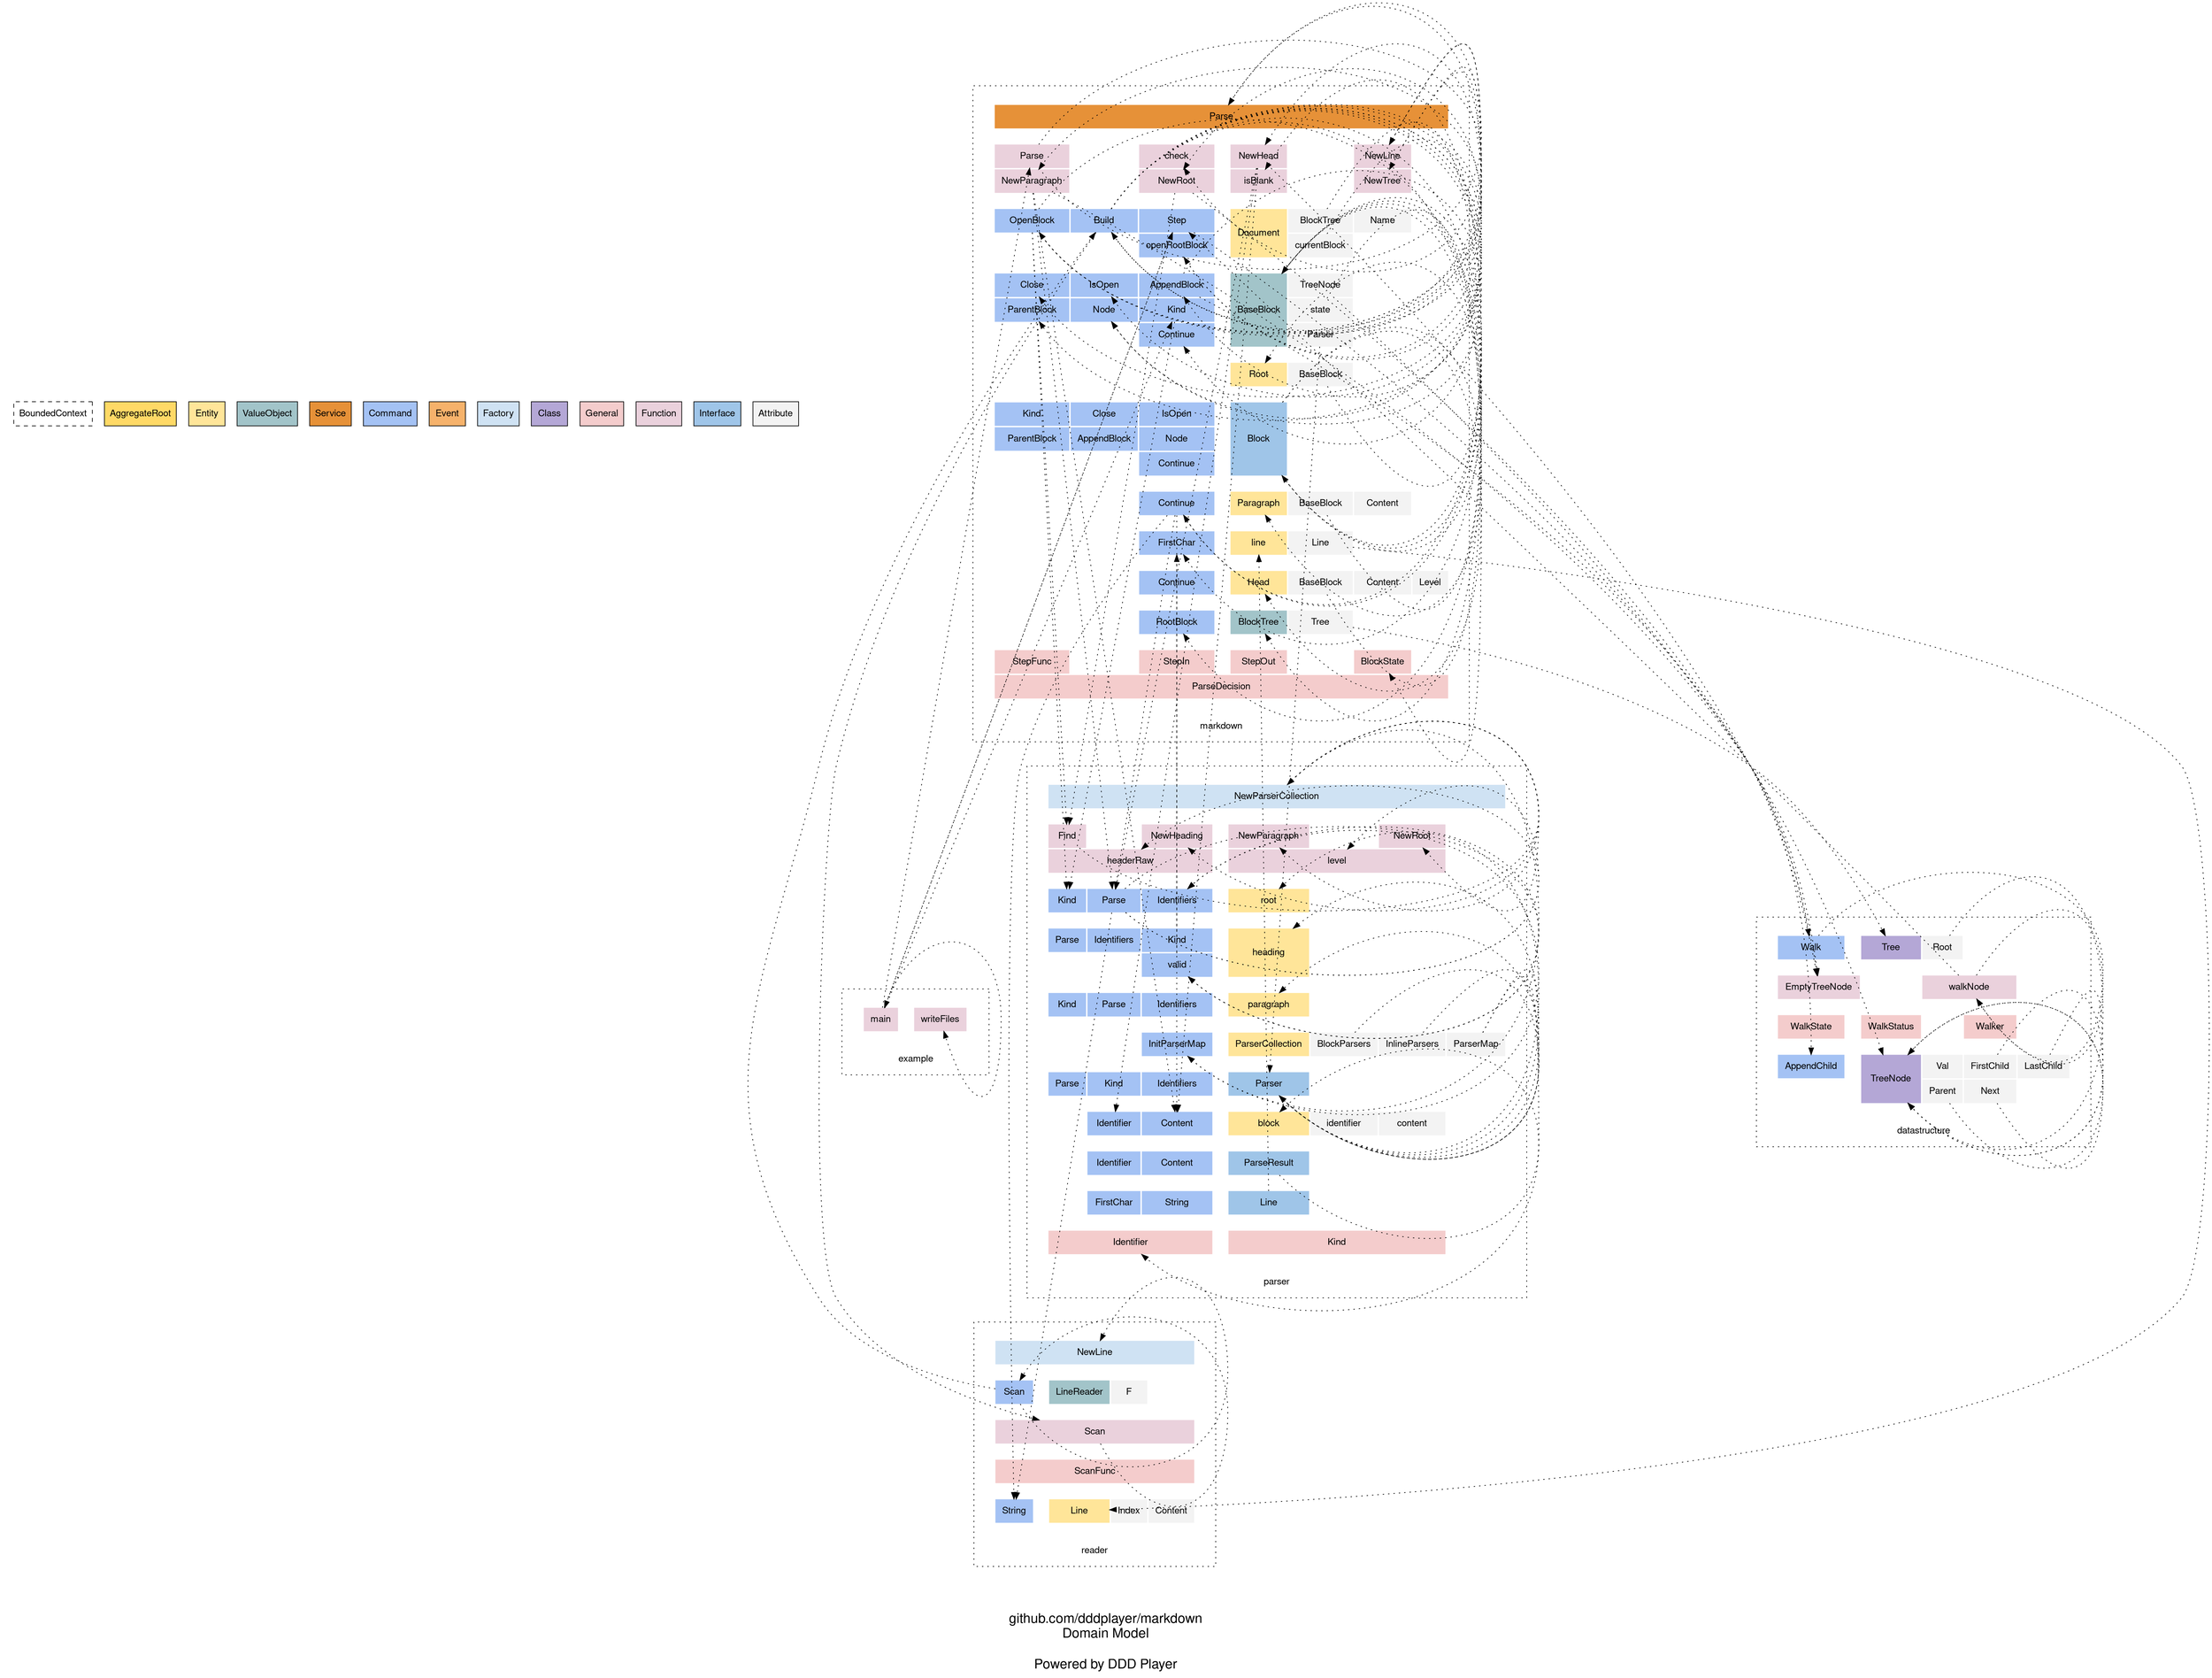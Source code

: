 digraph {
    fontname="Helvetica, Arial, sans-serif"
    node [fontname="Helvetica, Arial, sans-serif"]
    edge [fontname="Helvetica, Arial, sans-serif"]
    graph [style=invis]

    subgraph cluster_ddd_concept{
        node [shape=rect]
        edge [style=invis]

        {rank=same node0 node1 node2 node3 node4 node5 node6 node7 node8 node9 node10 node11 node12}

		node12 [label="Attribute" style=filled fillcolor="#f3f3f3ff"]		
		node11 [label="Interface" style=filled fillcolor="#9fc5e8ff"]		
		node10 [label="Function" style=filled fillcolor="#ead1dcff"]
        node9 [label="General" style=filled fillcolor="#f4ccccff"]
        node8 [label="Class" style=filled fillcolor="#b4a7d6ff"]
        node7 [label="Factory" style=filled fillcolor="#cfe2f3ff"]
        node6 [label="Event" style=filled fillcolor="#f6b26bff"]
        node5 [label="Command" style=filled fillcolor="#a4c2f4ff"]
        node4 [label="Service" style=filled fillcolor="#e69138ff"]
        node3 [label="ValueObject" style=filled fillcolor="#a2c4c9ff"]
        node2 [label="Entity" style=filled fillcolor="#ffe599ff"]
        node1 [label="AggregateRoot" style=filled fillcolor="#ffd966ff"]
        node0 [label="BoundedContext" style=dashed fillcolor="#ffffff00"]

        node0 -> node1 -> node2 -> node3 -> node4 -> node5 -> node6 -> node7 -> node8 -> node9 -> node10 -> node11 -> node12
    }

    
		subgraph cluster_Abstract {
	node [style=dotted shape=rect]

	
		markdown [label=<
        <table border="0" cellpadding="10">
			
				<tr>
		
			<td port="first_blank_row" bgcolor="white" rowspan="1" colspan="1"></td>
	</tr>
				<tr>
		
			<td port="" bgcolor="white" rowspan="1" colspan="1"></td>
			<td port="markdown_service_Parse" bgcolor="#e69138ff" rowspan="1" colspan="8">Parse</td>
			<td port="" bgcolor="white" rowspan="1" colspan="1"></td>
	</tr>
				<tr>
		
			<td port="" bgcolor="white" rowspan="1" colspan="1"></td>
	</tr>
				<tr>
		
			<td port="" bgcolor="white" rowspan="1" colspan="1"></td>
			<td port="markdown_Parse" bgcolor="#ead1dcff" rowspan="1" colspan="1">Parse</td>
			<td port="" bgcolor="white" rowspan="1" colspan="1"></td>
			<td port="markdown_check" bgcolor="#ead1dcff" rowspan="1" colspan="1">check</td>
			<td port="" bgcolor="white" rowspan="1" colspan="1"></td>
			<td port="markdown_entity_NewHead" bgcolor="#ead1dcff" rowspan="1" colspan="1">NewHead</td>
			<td port="" bgcolor="white" rowspan="1" colspan="1"></td>
			<td port="markdown_entity_NewLine" bgcolor="#ead1dcff" rowspan="1" colspan="1">NewLine</td>
			<td port="" bgcolor="white" rowspan="1" colspan="1"></td>
	</tr>
				<tr>
		
			<td port="" bgcolor="white" rowspan="1" colspan="1"></td>
			<td port="markdown_entity_NewParagraph" bgcolor="#ead1dcff" rowspan="1" colspan="1">NewParagraph</td>
			<td port="" bgcolor="white" rowspan="1" colspan="1"></td>
			<td port="markdown_entity_NewRoot" bgcolor="#ead1dcff" rowspan="1" colspan="1">NewRoot</td>
			<td port="" bgcolor="white" rowspan="1" colspan="1"></td>
			<td port="markdown_entity_isBlank" bgcolor="#ead1dcff" rowspan="1" colspan="1">isBlank</td>
			<td port="" bgcolor="white" rowspan="1" colspan="1"></td>
			<td port="markdown_valueobject_NewTree" bgcolor="#ead1dcff" rowspan="1" colspan="1">NewTree</td>
			<td port="" bgcolor="white" rowspan="1" colspan="1"></td>
	</tr>
				<tr>
		
			<td port="" bgcolor="white" rowspan="1" colspan="1"></td>
	</tr>
				<tr>
		
			<td port="" bgcolor="white" rowspan="1" colspan="1"></td>
			<td port="markdown_entity_OpenBlock" bgcolor="#a4c2f4ff" rowspan="1" colspan="1">OpenBlock</td>
			<td port="markdown_entity_Build" bgcolor="#a4c2f4ff" rowspan="1" colspan="1">Build</td>
			<td port="markdown_entity_Step" bgcolor="#a4c2f4ff" rowspan="1" colspan="1">Step</td>
			<td port="" bgcolor="white" rowspan="1" colspan="1"></td>
			<td port="markdown_entity_Document" bgcolor="#ffe599ff" rowspan="2" colspan="1">Document</td>
			<td port="markdown_entity_Document_BlockTree" bgcolor="#f3f3f3ff" rowspan="1" colspan="1">BlockTree</td>
			<td port="markdown_entity_Document_Name" bgcolor="#f3f3f3ff" rowspan="1" colspan="1">Name</td>
			<td port="" bgcolor="white" rowspan="1" colspan="1"></td>
			<td port="" bgcolor="white" rowspan="1" colspan="1"></td>
	</tr>
				<tr>
		
			<td port="" bgcolor="white" rowspan="1" colspan="1"></td>
			<td port="" bgcolor="white" rowspan="1" colspan="1"></td>
			<td port="" bgcolor="white" rowspan="1" colspan="1"></td>
			<td port="markdown_entity_openRootBlock" bgcolor="#a4c2f4ff" rowspan="1" colspan="1">openRootBlock</td>
			<td port="" bgcolor="white" rowspan="1" colspan="1"></td>
			<td port="markdown_entity_Document_currentBlock" bgcolor="#f3f3f3ff" rowspan="1" colspan="1">currentBlock</td>
			<td port="" bgcolor="white" rowspan="1" colspan="1"></td>
			<td port="" bgcolor="white" rowspan="1" colspan="1"></td>
			<td port="" bgcolor="white" rowspan="1" colspan="1"></td>
	</tr>
				<tr>
		
			<td port="" bgcolor="white" rowspan="1" colspan="1"></td>
	</tr>
				<tr>
		
			<td port="" bgcolor="white" rowspan="1" colspan="1"></td>
			<td port="markdown_valueobject_Close" bgcolor="#a4c2f4ff" rowspan="1" colspan="1">Close</td>
			<td port="markdown_valueobject_IsOpen" bgcolor="#a4c2f4ff" rowspan="1" colspan="1">IsOpen</td>
			<td port="markdown_valueobject_AppendBlock" bgcolor="#a4c2f4ff" rowspan="1" colspan="1">AppendBlock</td>
			<td port="" bgcolor="white" rowspan="1" colspan="1"></td>
			<td port="markdown_valueobject_BaseBlock" bgcolor="#a2c4c9ff" rowspan="3" colspan="1">BaseBlock</td>
			<td port="markdown_valueobject_BaseBlock_TreeNode" bgcolor="#f3f3f3ff" rowspan="1" colspan="1">TreeNode</td>
			<td port="" bgcolor="white" rowspan="1" colspan="1"></td>
			<td port="" bgcolor="white" rowspan="1" colspan="1"></td>
			<td port="" bgcolor="white" rowspan="1" colspan="1"></td>
	</tr>
				<tr>
		
			<td port="" bgcolor="white" rowspan="1" colspan="1"></td>
			<td port="markdown_valueobject_ParentBlock" bgcolor="#a4c2f4ff" rowspan="1" colspan="1">ParentBlock</td>
			<td port="markdown_valueobject_Node" bgcolor="#a4c2f4ff" rowspan="1" colspan="1">Node</td>
			<td port="markdown_valueobject_Kind" bgcolor="#a4c2f4ff" rowspan="1" colspan="1">Kind</td>
			<td port="" bgcolor="white" rowspan="1" colspan="1"></td>
			<td port="markdown_valueobject_BaseBlock_state" bgcolor="#f3f3f3ff" rowspan="1" colspan="1">state</td>
			<td port="" bgcolor="white" rowspan="1" colspan="1"></td>
			<td port="" bgcolor="white" rowspan="1" colspan="1"></td>
			<td port="" bgcolor="white" rowspan="1" colspan="1"></td>
	</tr>
				<tr>
		
			<td port="" bgcolor="white" rowspan="1" colspan="1"></td>
			<td port="" bgcolor="white" rowspan="1" colspan="1"></td>
			<td port="" bgcolor="white" rowspan="1" colspan="1"></td>
			<td port="markdown_valueobject_Continue" bgcolor="#a4c2f4ff" rowspan="1" colspan="1">Continue</td>
			<td port="" bgcolor="white" rowspan="1" colspan="1"></td>
			<td port="markdown_valueobject_BaseBlock_Parser" bgcolor="#f3f3f3ff" rowspan="1" colspan="1">Parser</td>
			<td port="" bgcolor="white" rowspan="1" colspan="1"></td>
			<td port="" bgcolor="white" rowspan="1" colspan="1"></td>
			<td port="" bgcolor="white" rowspan="1" colspan="1"></td>
	</tr>
				<tr>
		
			<td port="" bgcolor="white" rowspan="1" colspan="1"></td>
	</tr>
				<tr>
		
			<td port="" bgcolor="white" rowspan="1" colspan="1"></td>
			<td port="" bgcolor="white" rowspan="1" colspan="1"></td>
			<td port="" bgcolor="white" rowspan="1" colspan="1"></td>
			<td port="" bgcolor="white" rowspan="1" colspan="1"></td>
			<td port="" bgcolor="white" rowspan="1" colspan="1"></td>
			<td port="markdown_entity_Root" bgcolor="#ffe599ff" rowspan="1" colspan="1">Root</td>
			<td port="markdown_entity_Root_BaseBlock" bgcolor="#f3f3f3ff" rowspan="1" colspan="1">BaseBlock</td>
			<td port="" bgcolor="white" rowspan="1" colspan="1"></td>
			<td port="" bgcolor="white" rowspan="1" colspan="1"></td>
			<td port="" bgcolor="white" rowspan="1" colspan="1"></td>
	</tr>
				<tr>
		
			<td port="" bgcolor="white" rowspan="1" colspan="1"></td>
	</tr>
				<tr>
		
			<td port="" bgcolor="white" rowspan="1" colspan="1"></td>
			<td port="markdown_valueobject_Block_Kind" bgcolor="#a4c2f4ff" rowspan="1" colspan="1">Kind</td>
			<td port="markdown_valueobject_Block_Close" bgcolor="#a4c2f4ff" rowspan="1" colspan="1">Close</td>
			<td port="markdown_valueobject_Block_IsOpen" bgcolor="#a4c2f4ff" rowspan="1" colspan="1">IsOpen</td>
			<td port="" bgcolor="white" rowspan="1" colspan="1"></td>
			<td port="markdown_valueobject_Block" bgcolor="#9fc5e8ff" rowspan="3" colspan="1">Block</td>
			<td port="" bgcolor="white" rowspan="1" colspan="1"></td>
			<td port="" bgcolor="white" rowspan="1" colspan="1"></td>
			<td port="" bgcolor="white" rowspan="1" colspan="1"></td>
			<td port="" bgcolor="white" rowspan="1" colspan="1"></td>
	</tr>
				<tr>
		
			<td port="" bgcolor="white" rowspan="1" colspan="1"></td>
			<td port="markdown_valueobject_Block_ParentBlock" bgcolor="#a4c2f4ff" rowspan="1" colspan="1">ParentBlock</td>
			<td port="markdown_valueobject_Block_AppendBlock" bgcolor="#a4c2f4ff" rowspan="1" colspan="1">AppendBlock</td>
			<td port="markdown_valueobject_Block_Node" bgcolor="#a4c2f4ff" rowspan="1" colspan="1">Node</td>
			<td port="" bgcolor="white" rowspan="1" colspan="1"></td>
			<td port="" bgcolor="white" rowspan="1" colspan="1"></td>
			<td port="" bgcolor="white" rowspan="1" colspan="1"></td>
			<td port="" bgcolor="white" rowspan="1" colspan="1"></td>
			<td port="" bgcolor="white" rowspan="1" colspan="1"></td>
	</tr>
				<tr>
		
			<td port="" bgcolor="white" rowspan="1" colspan="1"></td>
			<td port="" bgcolor="white" rowspan="1" colspan="1"></td>
			<td port="" bgcolor="white" rowspan="1" colspan="1"></td>
			<td port="markdown_valueobject_Block_Continue" bgcolor="#a4c2f4ff" rowspan="1" colspan="1">Continue</td>
			<td port="" bgcolor="white" rowspan="1" colspan="1"></td>
			<td port="" bgcolor="white" rowspan="1" colspan="1"></td>
			<td port="" bgcolor="white" rowspan="1" colspan="1"></td>
			<td port="" bgcolor="white" rowspan="1" colspan="1"></td>
			<td port="" bgcolor="white" rowspan="1" colspan="1"></td>
	</tr>
				<tr>
		
			<td port="" bgcolor="white" rowspan="1" colspan="1"></td>
	</tr>
				<tr>
		
			<td port="" bgcolor="white" rowspan="1" colspan="1"></td>
			<td port="" bgcolor="white" rowspan="1" colspan="1"></td>
			<td port="" bgcolor="white" rowspan="1" colspan="1"></td>
			<td port="markdown_entity_Continue" bgcolor="#a4c2f4ff" rowspan="1" colspan="1">Continue</td>
			<td port="" bgcolor="white" rowspan="1" colspan="1"></td>
			<td port="markdown_entity_Paragraph" bgcolor="#ffe599ff" rowspan="1" colspan="1">Paragraph</td>
			<td port="markdown_entity_Paragraph_BaseBlock" bgcolor="#f3f3f3ff" rowspan="1" colspan="1">BaseBlock</td>
			<td port="markdown_entity_Paragraph_Content" bgcolor="#f3f3f3ff" rowspan="1" colspan="1">Content</td>
			<td port="" bgcolor="white" rowspan="1" colspan="1"></td>
			<td port="" bgcolor="white" rowspan="1" colspan="1"></td>
	</tr>
				<tr>
		
			<td port="" bgcolor="white" rowspan="1" colspan="1"></td>
	</tr>
				<tr>
		
			<td port="" bgcolor="white" rowspan="1" colspan="1"></td>
			<td port="" bgcolor="white" rowspan="1" colspan="1"></td>
			<td port="" bgcolor="white" rowspan="1" colspan="1"></td>
			<td port="markdown_entity_FirstChar" bgcolor="#a4c2f4ff" rowspan="1" colspan="1">FirstChar</td>
			<td port="" bgcolor="white" rowspan="1" colspan="1"></td>
			<td port="markdown_entity_line" bgcolor="#ffe599ff" rowspan="1" colspan="1">line</td>
			<td port="markdown_entity_line_Line" bgcolor="#f3f3f3ff" rowspan="1" colspan="1">Line</td>
			<td port="" bgcolor="white" rowspan="1" colspan="1"></td>
			<td port="" bgcolor="white" rowspan="1" colspan="1"></td>
			<td port="" bgcolor="white" rowspan="1" colspan="1"></td>
	</tr>
				<tr>
		
			<td port="" bgcolor="white" rowspan="1" colspan="1"></td>
	</tr>
				<tr>
		
			<td port="" bgcolor="white" rowspan="1" colspan="1"></td>
			<td port="" bgcolor="white" rowspan="1" colspan="1"></td>
			<td port="" bgcolor="white" rowspan="1" colspan="1"></td>
			<td port="markdown_entity_Continue" bgcolor="#a4c2f4ff" rowspan="1" colspan="1">Continue</td>
			<td port="" bgcolor="white" rowspan="1" colspan="1"></td>
			<td port="markdown_entity_Head" bgcolor="#ffe599ff" rowspan="1" colspan="1">Head</td>
			<td port="markdown_entity_Head_BaseBlock" bgcolor="#f3f3f3ff" rowspan="1" colspan="1">BaseBlock</td>
			<td port="markdown_entity_Head_Content" bgcolor="#f3f3f3ff" rowspan="1" colspan="1">Content</td>
			<td port="markdown_entity_Head_Level" bgcolor="#f3f3f3ff" rowspan="1" colspan="1">Level</td>
			<td port="" bgcolor="white" rowspan="1" colspan="1"></td>
	</tr>
				<tr>
		
			<td port="" bgcolor="white" rowspan="1" colspan="1"></td>
	</tr>
				<tr>
		
			<td port="" bgcolor="white" rowspan="1" colspan="1"></td>
			<td port="" bgcolor="white" rowspan="1" colspan="1"></td>
			<td port="" bgcolor="white" rowspan="1" colspan="1"></td>
			<td port="markdown_valueobject_RootBlock" bgcolor="#a4c2f4ff" rowspan="1" colspan="1">RootBlock</td>
			<td port="" bgcolor="white" rowspan="1" colspan="1"></td>
			<td port="markdown_valueobject_BlockTree" bgcolor="#a2c4c9ff" rowspan="1" colspan="1">BlockTree</td>
			<td port="markdown_valueobject_BlockTree_Tree" bgcolor="#f3f3f3ff" rowspan="1" colspan="1">Tree</td>
			<td port="" bgcolor="white" rowspan="1" colspan="1"></td>
			<td port="" bgcolor="white" rowspan="1" colspan="1"></td>
			<td port="" bgcolor="white" rowspan="1" colspan="1"></td>
	</tr>
				<tr>
		
			<td port="" bgcolor="white" rowspan="1" colspan="1"></td>
	</tr>
				<tr>
		
			<td port="" bgcolor="white" rowspan="1" colspan="1"></td>
			<td port="markdown_entity_StepFunc" bgcolor="#f4ccccff" rowspan="1" colspan="1">StepFunc</td>
			<td port="" bgcolor="white" rowspan="1" colspan="1"></td>
			<td port="markdown_entity_StepIn" bgcolor="#f4ccccff" rowspan="1" colspan="1">StepIn</td>
			<td port="" bgcolor="white" rowspan="1" colspan="1"></td>
			<td port="markdown_entity_StepOut" bgcolor="#f4ccccff" rowspan="1" colspan="1">StepOut</td>
			<td port="" bgcolor="white" rowspan="1" colspan="1"></td>
			<td port="markdown_valueobject_BlockState" bgcolor="#f4ccccff" rowspan="1" colspan="1">BlockState</td>
			<td port="" bgcolor="white" rowspan="1" colspan="1"></td>
	</tr>
				<tr>
		
			<td port="" bgcolor="white" rowspan="1" colspan="1"></td>
			<td port="markdown_valueobject_ParseDecision" bgcolor="#f4ccccff" rowspan="1" colspan="8">ParseDecision</td>
			<td port="" bgcolor="white" rowspan="1" colspan="1"></td>
	</tr>
				<tr>
		
			<td port="" bgcolor="white" rowspan="1" colspan="1"></td>
	</tr>
				<tr>
		
			<td port="" bgcolor="white" rowspan="1" colspan="10">markdown</td>
	</tr>
        </table>
        > ]
		datastructure [label=<
        <table border="0" cellpadding="10">
			
				<tr>
		
			<td port="first_blank_row" bgcolor="white" rowspan="1" colspan="1"></td>
	</tr>
				<tr>
		
			<td port="" bgcolor="white" rowspan="1" colspan="1"></td>
			<td port="datastructure_Walk" bgcolor="#a4c2f4ff" rowspan="1" colspan="1">Walk</td>
			<td port="" bgcolor="white" rowspan="1" colspan="1"></td>
			<td port="datastructure_Tree" bgcolor="#b4a7d6ff" rowspan="1" colspan="1">Tree</td>
			<td port="datastructure_Tree_Root" bgcolor="#f3f3f3ff" rowspan="1" colspan="1">Root</td>
			<td port="" bgcolor="white" rowspan="1" colspan="1"></td>
			<td port="" bgcolor="white" rowspan="1" colspan="1"></td>
			<td port="" bgcolor="white" rowspan="1" colspan="1"></td>
	</tr>
				<tr>
		
			<td port="" bgcolor="white" rowspan="1" colspan="1"></td>
	</tr>
				<tr>
		
			<td port="" bgcolor="white" rowspan="1" colspan="1"></td>
			<td port="datastructure_EmptyTreeNode" bgcolor="#ead1dcff" rowspan="1" colspan="2">EmptyTreeNode</td>
			<td port="" bgcolor="white" rowspan="1" colspan="1"></td>
			<td port="datastructure_walkNode" bgcolor="#ead1dcff" rowspan="1" colspan="2">walkNode</td>
			<td port="" bgcolor="white" rowspan="1" colspan="1"></td>
	</tr>
				<tr>
		
			<td port="" bgcolor="white" rowspan="1" colspan="1"></td>
	</tr>
				<tr>
		
			<td port="" bgcolor="white" rowspan="1" colspan="1"></td>
			<td port="datastructure_WalkState" bgcolor="#f4ccccff" rowspan="1" colspan="1">WalkState</td>
			<td port="" bgcolor="white" rowspan="1" colspan="1"></td>
			<td port="datastructure_WalkStatus" bgcolor="#f4ccccff" rowspan="1" colspan="1">WalkStatus</td>
			<td port="" bgcolor="white" rowspan="1" colspan="1"></td>
			<td port="datastructure_Walker" bgcolor="#f4ccccff" rowspan="1" colspan="1">Walker</td>
			<td port="" bgcolor="white" rowspan="1" colspan="1"></td>
	</tr>
				<tr>
		
			<td port="" bgcolor="white" rowspan="1" colspan="1"></td>
	</tr>
				<tr>
		
			<td port="" bgcolor="white" rowspan="1" colspan="1"></td>
			<td port="datastructure_AppendChild" bgcolor="#a4c2f4ff" rowspan="1" colspan="1">AppendChild</td>
			<td port="" bgcolor="white" rowspan="1" colspan="1"></td>
			<td port="datastructure_TreeNode" bgcolor="#b4a7d6ff" rowspan="2" colspan="1">TreeNode</td>
			<td port="datastructure_TreeNode_Val" bgcolor="#f3f3f3ff" rowspan="1" colspan="1">Val</td>
			<td port="datastructure_TreeNode_FirstChild" bgcolor="#f3f3f3ff" rowspan="1" colspan="1">FirstChild</td>
			<td port="datastructure_TreeNode_LastChild" bgcolor="#f3f3f3ff" rowspan="1" colspan="1">LastChild</td>
			<td port="" bgcolor="white" rowspan="1" colspan="1"></td>
	</tr>
				<tr>
		
			<td port="" bgcolor="white" rowspan="1" colspan="1"></td>
			<td port="" bgcolor="white" rowspan="1" colspan="1"></td>
			<td port="" bgcolor="white" rowspan="1" colspan="1"></td>
			<td port="datastructure_TreeNode_Parent" bgcolor="#f3f3f3ff" rowspan="1" colspan="1">Parent</td>
			<td port="datastructure_TreeNode_Next" bgcolor="#f3f3f3ff" rowspan="1" colspan="1">Next</td>
			<td port="" bgcolor="white" rowspan="1" colspan="1"></td>
			<td port="" bgcolor="white" rowspan="1" colspan="1"></td>
	</tr>
				<tr>
		
			<td port="" bgcolor="white" rowspan="1" colspan="1"></td>
	</tr>
				<tr>
		
			<td port="" bgcolor="white" rowspan="1" colspan="8">datastructure</td>
	</tr>
        </table>
        > ]
		example [label=<
        <table border="0" cellpadding="10">
			
				<tr>
		
			<td port="first_blank_row" bgcolor="white" rowspan="1" colspan="1"></td>
	</tr>
				<tr>
		
			<td port="" bgcolor="white" rowspan="1" colspan="1"></td>
			<td port="example_main" bgcolor="#ead1dcff" rowspan="1" colspan="1">main</td>
			<td port="" bgcolor="white" rowspan="1" colspan="1"></td>
			<td port="example_writeFiles" bgcolor="#ead1dcff" rowspan="1" colspan="1">writeFiles</td>
			<td port="" bgcolor="white" rowspan="1" colspan="1"></td>
	</tr>
				<tr>
		
			<td port="" bgcolor="white" rowspan="1" colspan="1"></td>
	</tr>
				<tr>
		
			<td port="" bgcolor="white" rowspan="1" colspan="6">example</td>
	</tr>
        </table>
        > ]
		parser [label=<
        <table border="0" cellpadding="10">
			
				<tr>
		
			<td port="first_blank_row" bgcolor="white" rowspan="1" colspan="1"></td>
	</tr>
				<tr>
		
			<td port="" bgcolor="white" rowspan="1" colspan="1"></td>
			<td port="parser_factory_NewParserCollection" bgcolor="#cfe2f3ff" rowspan="1" colspan="8">NewParserCollection</td>
			<td port="" bgcolor="white" rowspan="1" colspan="1"></td>
	</tr>
				<tr>
		
			<td port="" bgcolor="white" rowspan="1" colspan="1"></td>
	</tr>
				<tr>
		
			<td port="" bgcolor="white" rowspan="1" colspan="1"></td>
			<td port="parser_Find" bgcolor="#ead1dcff" rowspan="1" colspan="1">Find</td>
			<td port="" bgcolor="white" rowspan="1" colspan="1"></td>
			<td port="parser_entity_NewHeading" bgcolor="#ead1dcff" rowspan="1" colspan="1">NewHeading</td>
			<td port="" bgcolor="white" rowspan="1" colspan="1"></td>
			<td port="parser_entity_NewParagraph" bgcolor="#ead1dcff" rowspan="1" colspan="1">NewParagraph</td>
			<td port="" bgcolor="white" rowspan="1" colspan="1"></td>
			<td port="parser_entity_NewRoot" bgcolor="#ead1dcff" rowspan="1" colspan="1">NewRoot</td>
			<td port="" bgcolor="white" rowspan="1" colspan="1"></td>
	</tr>
				<tr>
		
			<td port="" bgcolor="white" rowspan="1" colspan="1"></td>
			<td port="parser_entity_headerRaw" bgcolor="#ead1dcff" rowspan="1" colspan="3">headerRaw</td>
			<td port="" bgcolor="white" rowspan="1" colspan="1"></td>
			<td port="parser_entity_level" bgcolor="#ead1dcff" rowspan="1" colspan="3">level</td>
			<td port="" bgcolor="white" rowspan="1" colspan="1"></td>
	</tr>
				<tr>
		
			<td port="" bgcolor="white" rowspan="1" colspan="1"></td>
	</tr>
				<tr>
		
			<td port="" bgcolor="white" rowspan="1" colspan="1"></td>
			<td port="parser_entity_Kind" bgcolor="#a4c2f4ff" rowspan="1" colspan="1">Kind</td>
			<td port="parser_entity_Parse" bgcolor="#a4c2f4ff" rowspan="1" colspan="1">Parse</td>
			<td port="parser_entity_Identifiers" bgcolor="#a4c2f4ff" rowspan="1" colspan="1">Identifiers</td>
			<td port="" bgcolor="white" rowspan="1" colspan="1"></td>
			<td port="parser_entity_root" bgcolor="#ffe599ff" rowspan="1" colspan="1">root</td>
			<td port="" bgcolor="white" rowspan="1" colspan="1"></td>
			<td port="" bgcolor="white" rowspan="1" colspan="1"></td>
			<td port="" bgcolor="white" rowspan="1" colspan="1"></td>
			<td port="" bgcolor="white" rowspan="1" colspan="1"></td>
	</tr>
				<tr>
		
			<td port="" bgcolor="white" rowspan="1" colspan="1"></td>
	</tr>
				<tr>
		
			<td port="" bgcolor="white" rowspan="1" colspan="1"></td>
			<td port="parser_entity_Parse" bgcolor="#a4c2f4ff" rowspan="1" colspan="1">Parse</td>
			<td port="parser_entity_Identifiers" bgcolor="#a4c2f4ff" rowspan="1" colspan="1">Identifiers</td>
			<td port="parser_entity_Kind" bgcolor="#a4c2f4ff" rowspan="1" colspan="1">Kind</td>
			<td port="" bgcolor="white" rowspan="1" colspan="1"></td>
			<td port="parser_entity_heading" bgcolor="#ffe599ff" rowspan="2" colspan="1">heading</td>
			<td port="" bgcolor="white" rowspan="1" colspan="1"></td>
			<td port="" bgcolor="white" rowspan="1" colspan="1"></td>
			<td port="" bgcolor="white" rowspan="1" colspan="1"></td>
			<td port="" bgcolor="white" rowspan="1" colspan="1"></td>
	</tr>
				<tr>
		
			<td port="" bgcolor="white" rowspan="1" colspan="1"></td>
			<td port="" bgcolor="white" rowspan="1" colspan="1"></td>
			<td port="" bgcolor="white" rowspan="1" colspan="1"></td>
			<td port="parser_entity_valid" bgcolor="#a4c2f4ff" rowspan="1" colspan="1">valid</td>
			<td port="" bgcolor="white" rowspan="1" colspan="1"></td>
			<td port="" bgcolor="white" rowspan="1" colspan="1"></td>
			<td port="" bgcolor="white" rowspan="1" colspan="1"></td>
			<td port="" bgcolor="white" rowspan="1" colspan="1"></td>
			<td port="" bgcolor="white" rowspan="1" colspan="1"></td>
	</tr>
				<tr>
		
			<td port="" bgcolor="white" rowspan="1" colspan="1"></td>
	</tr>
				<tr>
		
			<td port="" bgcolor="white" rowspan="1" colspan="1"></td>
			<td port="parser_entity_Kind" bgcolor="#a4c2f4ff" rowspan="1" colspan="1">Kind</td>
			<td port="parser_entity_Parse" bgcolor="#a4c2f4ff" rowspan="1" colspan="1">Parse</td>
			<td port="parser_entity_Identifiers" bgcolor="#a4c2f4ff" rowspan="1" colspan="1">Identifiers</td>
			<td port="" bgcolor="white" rowspan="1" colspan="1"></td>
			<td port="parser_entity_paragraph" bgcolor="#ffe599ff" rowspan="1" colspan="1">paragraph</td>
			<td port="" bgcolor="white" rowspan="1" colspan="1"></td>
			<td port="" bgcolor="white" rowspan="1" colspan="1"></td>
			<td port="" bgcolor="white" rowspan="1" colspan="1"></td>
			<td port="" bgcolor="white" rowspan="1" colspan="1"></td>
	</tr>
				<tr>
		
			<td port="" bgcolor="white" rowspan="1" colspan="1"></td>
	</tr>
				<tr>
		
			<td port="" bgcolor="white" rowspan="1" colspan="1"></td>
			<td port="" bgcolor="white" rowspan="1" colspan="1"></td>
			<td port="" bgcolor="white" rowspan="1" colspan="1"></td>
			<td port="parser_entity_InitParserMap" bgcolor="#a4c2f4ff" rowspan="1" colspan="1">InitParserMap</td>
			<td port="" bgcolor="white" rowspan="1" colspan="1"></td>
			<td port="parser_entity_ParserCollection" bgcolor="#ffe599ff" rowspan="1" colspan="1">ParserCollection</td>
			<td port="parser_entity_ParserCollection_BlockParsers" bgcolor="#f3f3f3ff" rowspan="1" colspan="1">BlockParsers</td>
			<td port="parser_entity_ParserCollection_InlineParsers" bgcolor="#f3f3f3ff" rowspan="1" colspan="1">InlineParsers</td>
			<td port="parser_entity_ParserCollection_ParserMap" bgcolor="#f3f3f3ff" rowspan="1" colspan="1">ParserMap</td>
			<td port="" bgcolor="white" rowspan="1" colspan="1"></td>
	</tr>
				<tr>
		
			<td port="" bgcolor="white" rowspan="1" colspan="1"></td>
	</tr>
				<tr>
		
			<td port="" bgcolor="white" rowspan="1" colspan="1"></td>
			<td port="parser_entity_Parser_Parse" bgcolor="#a4c2f4ff" rowspan="1" colspan="1">Parse</td>
			<td port="parser_entity_Parser_Kind" bgcolor="#a4c2f4ff" rowspan="1" colspan="1">Kind</td>
			<td port="parser_entity_Parser_Identifiers" bgcolor="#a4c2f4ff" rowspan="1" colspan="1">Identifiers</td>
			<td port="" bgcolor="white" rowspan="1" colspan="1"></td>
			<td port="parser_entity_Parser" bgcolor="#9fc5e8ff" rowspan="1" colspan="1">Parser</td>
			<td port="" bgcolor="white" rowspan="1" colspan="1"></td>
			<td port="" bgcolor="white" rowspan="1" colspan="1"></td>
			<td port="" bgcolor="white" rowspan="1" colspan="1"></td>
			<td port="" bgcolor="white" rowspan="1" colspan="1"></td>
	</tr>
				<tr>
		
			<td port="" bgcolor="white" rowspan="1" colspan="1"></td>
	</tr>
				<tr>
		
			<td port="" bgcolor="white" rowspan="1" colspan="1"></td>
			<td port="" bgcolor="white" rowspan="1" colspan="1"></td>
			<td port="parser_entity_Identifier" bgcolor="#a4c2f4ff" rowspan="1" colspan="1">Identifier</td>
			<td port="parser_entity_Content" bgcolor="#a4c2f4ff" rowspan="1" colspan="1">Content</td>
			<td port="" bgcolor="white" rowspan="1" colspan="1"></td>
			<td port="parser_entity_block" bgcolor="#ffe599ff" rowspan="1" colspan="1">block</td>
			<td port="parser_entity_block_identifier" bgcolor="#f3f3f3ff" rowspan="1" colspan="1">identifier</td>
			<td port="parser_entity_block_content" bgcolor="#f3f3f3ff" rowspan="1" colspan="1">content</td>
			<td port="" bgcolor="white" rowspan="1" colspan="1"></td>
			<td port="" bgcolor="white" rowspan="1" colspan="1"></td>
	</tr>
				<tr>
		
			<td port="" bgcolor="white" rowspan="1" colspan="1"></td>
	</tr>
				<tr>
		
			<td port="" bgcolor="white" rowspan="1" colspan="1"></td>
			<td port="" bgcolor="white" rowspan="1" colspan="1"></td>
			<td port="parser_entity_ParseResult_Identifier" bgcolor="#a4c2f4ff" rowspan="1" colspan="1">Identifier</td>
			<td port="parser_entity_ParseResult_Content" bgcolor="#a4c2f4ff" rowspan="1" colspan="1">Content</td>
			<td port="" bgcolor="white" rowspan="1" colspan="1"></td>
			<td port="parser_entity_ParseResult" bgcolor="#9fc5e8ff" rowspan="1" colspan="1">ParseResult</td>
			<td port="" bgcolor="white" rowspan="1" colspan="1"></td>
			<td port="" bgcolor="white" rowspan="1" colspan="1"></td>
			<td port="" bgcolor="white" rowspan="1" colspan="1"></td>
			<td port="" bgcolor="white" rowspan="1" colspan="1"></td>
	</tr>
				<tr>
		
			<td port="" bgcolor="white" rowspan="1" colspan="1"></td>
	</tr>
				<tr>
		
			<td port="" bgcolor="white" rowspan="1" colspan="1"></td>
			<td port="" bgcolor="white" rowspan="1" colspan="1"></td>
			<td port="parser_entity_Line_FirstChar" bgcolor="#a4c2f4ff" rowspan="1" colspan="1">FirstChar</td>
			<td port="parser_entity_Line_String" bgcolor="#a4c2f4ff" rowspan="1" colspan="1">String</td>
			<td port="" bgcolor="white" rowspan="1" colspan="1"></td>
			<td port="parser_entity_Line" bgcolor="#9fc5e8ff" rowspan="1" colspan="1">Line</td>
			<td port="" bgcolor="white" rowspan="1" colspan="1"></td>
			<td port="" bgcolor="white" rowspan="1" colspan="1"></td>
			<td port="" bgcolor="white" rowspan="1" colspan="1"></td>
			<td port="" bgcolor="white" rowspan="1" colspan="1"></td>
	</tr>
				<tr>
		
			<td port="" bgcolor="white" rowspan="1" colspan="1"></td>
	</tr>
				<tr>
		
			<td port="" bgcolor="white" rowspan="1" colspan="1"></td>
			<td port="parser_valueobject_Identifier" bgcolor="#f4ccccff" rowspan="1" colspan="3">Identifier</td>
			<td port="" bgcolor="white" rowspan="1" colspan="1"></td>
			<td port="parser_valueobject_Kind" bgcolor="#f4ccccff" rowspan="1" colspan="3">Kind</td>
			<td port="" bgcolor="white" rowspan="1" colspan="1"></td>
	</tr>
				<tr>
		
			<td port="" bgcolor="white" rowspan="1" colspan="1"></td>
	</tr>
				<tr>
		
			<td port="" bgcolor="white" rowspan="1" colspan="10">parser</td>
	</tr>
        </table>
        > ]
		reader [label=<
        <table border="0" cellpadding="10">
			
				<tr>
		
			<td port="first_blank_row" bgcolor="white" rowspan="1" colspan="1"></td>
	</tr>
				<tr>
		
			<td port="" bgcolor="white" rowspan="1" colspan="1"></td>
			<td port="reader_factory_NewLine" bgcolor="#cfe2f3ff" rowspan="1" colspan="5">NewLine</td>
			<td port="" bgcolor="white" rowspan="1" colspan="1"></td>
	</tr>
				<tr>
		
			<td port="" bgcolor="white" rowspan="1" colspan="1"></td>
	</tr>
				<tr>
		
			<td port="" bgcolor="white" rowspan="1" colspan="1"></td>
			<td port="reader_valueobject_Scan" bgcolor="#a4c2f4ff" rowspan="1" colspan="1">Scan</td>
			<td port="" bgcolor="white" rowspan="1" colspan="1"></td>
			<td port="reader_valueobject_LineReader" bgcolor="#a2c4c9ff" rowspan="1" colspan="1">LineReader</td>
			<td port="reader_valueobject_LineReader_F" bgcolor="#f3f3f3ff" rowspan="1" colspan="1">F</td>
			<td port="" bgcolor="white" rowspan="1" colspan="1"></td>
			<td port="" bgcolor="white" rowspan="1" colspan="1"></td>
	</tr>
				<tr>
		
			<td port="" bgcolor="white" rowspan="1" colspan="1"></td>
	</tr>
				<tr>
		
			<td port="" bgcolor="white" rowspan="1" colspan="1"></td>
			<td port="reader_Scan" bgcolor="#ead1dcff" rowspan="1" colspan="5">Scan</td>
			<td port="" bgcolor="white" rowspan="1" colspan="1"></td>
	</tr>
				<tr>
		
			<td port="" bgcolor="white" rowspan="1" colspan="1"></td>
	</tr>
				<tr>
		
			<td port="" bgcolor="white" rowspan="1" colspan="1"></td>
			<td port="reader_valueobject_ScanFunc" bgcolor="#f4ccccff" rowspan="1" colspan="5">ScanFunc</td>
			<td port="" bgcolor="white" rowspan="1" colspan="1"></td>
	</tr>
				<tr>
		
			<td port="" bgcolor="white" rowspan="1" colspan="1"></td>
	</tr>
				<tr>
		
			<td port="" bgcolor="white" rowspan="1" colspan="1"></td>
			<td port="reader_entity_String" bgcolor="#a4c2f4ff" rowspan="1" colspan="1">String</td>
			<td port="" bgcolor="white" rowspan="1" colspan="1"></td>
			<td port="reader_entity_Line" bgcolor="#ffe599ff" rowspan="1" colspan="1">Line</td>
			<td port="reader_entity_Line_Index" bgcolor="#f3f3f3ff" rowspan="1" colspan="1">Index</td>
			<td port="reader_entity_Line_Content" bgcolor="#f3f3f3ff" rowspan="1" colspan="1">Content</td>
			<td port="" bgcolor="white" rowspan="1" colspan="1"></td>
	</tr>
				<tr>
		
			<td port="" bgcolor="white" rowspan="1" colspan="1"></td>
	</tr>
				<tr>
		
			<td port="" bgcolor="white" rowspan="1" colspan="7">reader</td>
	</tr>
        </table>
        > ]

    }

	
		markdown:markdown_Parse -> markdown:markdown_check  [style=dotted]
		markdown:markdown_Parse -> markdown:markdown_service_Parse  [style=dotted]
		datastructure:datastructure_Walk -> datastructure:datastructure_walkNode  [style=dotted]
		datastructure:datastructure_walkNode -> datastructure:datastructure_walkNode  [style=dotted]
		datastructure:datastructure_walkNode -> markdown:markdown_entity_Step  [style=dotted]
		datastructure:datastructure_Tree_Root -> datastructure:datastructure_TreeNode  [style=dotted]
		datastructure:datastructure_TreeNode_FirstChild -> datastructure:datastructure_TreeNode  [style=dotted]
		datastructure:datastructure_TreeNode_LastChild -> datastructure:datastructure_TreeNode  [style=dotted]
		datastructure:datastructure_TreeNode_Next -> datastructure:datastructure_TreeNode  [style=dotted]
		datastructure:datastructure_TreeNode_Parent -> datastructure:datastructure_TreeNode  [style=dotted]
		markdown:markdown_entity_NewHead -> datastructure:datastructure_EmptyTreeNode  [style=dotted]
		markdown:markdown_entity_NewParagraph -> datastructure:datastructure_EmptyTreeNode  [style=dotted]
		markdown:markdown_entity_NewRoot -> datastructure:datastructure_EmptyTreeNode  [style=dotted]
		markdown:markdown_entity_Step -> datastructure:datastructure_Walk  [style=dotted]
		markdown:markdown_entity_Build -> markdown:markdown_entity_Continue  [style=dotted]
		markdown:markdown_entity_Build -> markdown:markdown_entity_NewLine  [style=dotted]
		markdown:markdown_entity_Build -> markdown:markdown_entity_OpenBlock  [style=dotted]
		markdown:markdown_entity_Build -> markdown:markdown_entity_openRootBlock  [style=dotted]
		markdown:markdown_entity_Continue -> markdown:markdown_entity_isBlank  [style=dotted]
		markdown:markdown_entity_OpenBlock -> markdown:markdown_entity_FirstChar  [style=dotted]
		markdown:markdown_entity_OpenBlock -> markdown:markdown_entity_NewHead  [style=dotted]
		markdown:markdown_entity_OpenBlock -> markdown:markdown_entity_NewLine  [style=dotted]
		markdown:markdown_entity_OpenBlock -> markdown:markdown_entity_NewParagraph  [style=dotted]
		markdown:markdown_entity_openRootBlock -> markdown:markdown_entity_NewRoot  [style=dotted]
		markdown:markdown_entity_Step -> example:example_main  [style=dotted]
		markdown:markdown_entity_NewRoot -> parser:parser_Find  [style=dotted]
		markdown:markdown_entity_OpenBlock -> parser:parser_Find  [style=dotted]
		markdown:markdown_entity_Continue -> parser:parser_entity_Content  [style=dotted]
		markdown:markdown_entity_Continue -> parser:parser_entity_Parse  [style=dotted]
		markdown:markdown_entity_NewHead -> parser:parser_entity_Content  [style=dotted]
		markdown:markdown_entity_NewHead -> parser:parser_entity_Identifier  [style=dotted]
		markdown:markdown_entity_NewHead -> parser:parser_entity_Parse  [style=dotted]
		markdown:markdown_entity_NewParagraph -> parser:parser_entity_Content  [style=dotted]
		markdown:markdown_entity_NewParagraph -> parser:parser_entity_Parse  [style=dotted]
		markdown:markdown_entity_OpenBlock -> parser:parser_entity_Kind  [style=dotted]
		markdown:markdown_entity_Build -> reader:reader_Scan  [style=dotted]
		markdown:markdown_entity_Continue -> reader:reader_entity_String  [style=dotted]
		markdown:markdown_entity_Build -> markdown:markdown_valueobject_AppendBlock  [style=dotted]
		markdown:markdown_entity_Build -> markdown:markdown_valueobject_Close  [style=dotted]
		markdown:markdown_entity_Build -> markdown:markdown_valueobject_Continue  [style=dotted]
		markdown:markdown_entity_Build -> markdown:markdown_valueobject_IsOpen  [style=dotted]
		markdown:markdown_entity_Build -> markdown:markdown_valueobject_NewTree  [style=dotted]
		markdown:markdown_entity_Build -> markdown:markdown_valueobject_ParentBlock  [style=dotted]
		markdown:markdown_entity_Build -> markdown:markdown_valueobject_RootBlock  [style=dotted]
		markdown:markdown_entity_Document_BlockTree -> markdown:markdown_valueobject_BlockTree  [style=dotted]
		markdown:markdown_entity_Document_currentBlock -> markdown:markdown_valueobject_Block  [style=dotted]
		markdown:markdown_entity_Head_BaseBlock -> markdown:markdown_valueobject_BaseBlock  [style=dotted]
		markdown:markdown_entity_Paragraph_BaseBlock -> markdown:markdown_valueobject_BaseBlock  [style=dotted]
		markdown:markdown_entity_Root_BaseBlock -> markdown:markdown_valueobject_BaseBlock  [style=dotted]
		markdown:markdown_entity_line_Line -> reader:reader_entity_Line  [style=dotted]
		example:example_main -> markdown:markdown_Parse  [style=dotted]
		example:example_main -> markdown:markdown_entity_Step  [style=dotted]
		example:example_main -> example:example_writeFiles  [style=dotted]
		example:example_main -> markdown:markdown_valueobject_Kind  [style=dotted]
		parser:parser_Find -> parser:parser_factory_NewParserCollection  [style=dotted]
		parser:parser_entity_Line -> markdown:markdown_entity_line  [style=dotted]
		parser:parser_entity_valid -> markdown:markdown_entity_FirstChar  [style=dotted]
		parser:parser_entity_InitParserMap -> parser:parser_entity_Identifiers  [style=dotted]
		parser:parser_entity_Parse -> parser:parser_entity_headerRaw  [style=dotted]
		parser:parser_entity_Parse -> parser:parser_entity_level  [style=dotted]
		parser:parser_entity_Parse -> parser:parser_entity_valid  [style=dotted]
		parser:parser_entity_ParseResult -> parser:parser_entity_block  [style=dotted]
		parser:parser_entity_Parser -> parser:parser_entity_heading  [style=dotted]
		parser:parser_entity_Parser -> parser:parser_entity_paragraph  [style=dotted]
		parser:parser_entity_Parser -> parser:parser_entity_root  [style=dotted]
		parser:parser_entity_valid -> parser:parser_entity_Identifiers  [style=dotted]
		parser:parser_entity_Parse -> reader:reader_entity_String  [style=dotted]
		parser:parser_entity_ParserCollection_BlockParsers -> parser:parser_entity_Parser  [style=dotted]
		parser:parser_entity_ParserCollection_InlineParsers -> parser:parser_entity_Parser  [style=dotted]
		parser:parser_entity_ParserCollection_ParserMap -> parser:parser_entity_Parser  [style=dotted]
		parser:parser_entity_ParserCollection_ParserMap -> parser:parser_valueobject_Identifier  [style=dotted]
		parser:parser_factory_NewParserCollection -> parser:parser_entity_InitParserMap  [style=dotted]
		parser:parser_factory_NewParserCollection -> parser:parser_entity_NewHeading  [style=dotted]
		parser:parser_factory_NewParserCollection -> parser:parser_entity_NewParagraph  [style=dotted]
		parser:parser_factory_NewParserCollection -> parser:parser_entity_NewRoot  [style=dotted]
		reader:reader_Scan -> reader:reader_valueobject_Scan  [style=dotted]
		reader:reader_valueobject_Scan -> markdown:markdown_entity_Build  [style=dotted]
		reader:reader_valueobject_Scan -> reader:reader_factory_NewLine  [style=dotted]
		markdown:markdown_service_Parse -> markdown:markdown_entity_Build  [style=dotted]
		markdown:markdown_valueobject_AppendBlock -> datastructure:datastructure_AppendChild  [style=dotted]
		markdown:markdown_valueobject_Block -> markdown:markdown_entity_Head  [style=dotted]
		markdown:markdown_valueobject_Block -> markdown:markdown_entity_Paragraph  [style=dotted]
		markdown:markdown_valueobject_Block -> markdown:markdown_entity_Root  [style=dotted]
		markdown:markdown_valueobject_Kind -> parser:parser_entity_Kind  [style=dotted]
		markdown:markdown_valueobject_AppendBlock -> markdown:markdown_valueobject_Node  [style=dotted]
		markdown:markdown_valueobject_Block -> markdown:markdown_valueobject_BaseBlock  [style=dotted]
		markdown:markdown_valueobject_NewTree -> markdown:markdown_valueobject_Node  [style=dotted]
		markdown:markdown_valueobject_BaseBlock_TreeNode -> datastructure:datastructure_TreeNode  [style=dotted]
		markdown:markdown_valueobject_BaseBlock_Parser -> parser:parser_entity_Parser  [style=dotted]
		markdown:markdown_valueobject_BaseBlock_state -> markdown:markdown_valueobject_BlockState  [style=dotted]
		markdown:markdown_valueobject_BlockTree_Tree -> datastructure:datastructure_Tree  [style=dotted]

	label = "\n\ngithub.com/dddplayer/markdown\nDomain Model\n\nPowered by DDD Player";
    fontsize=20;
}

